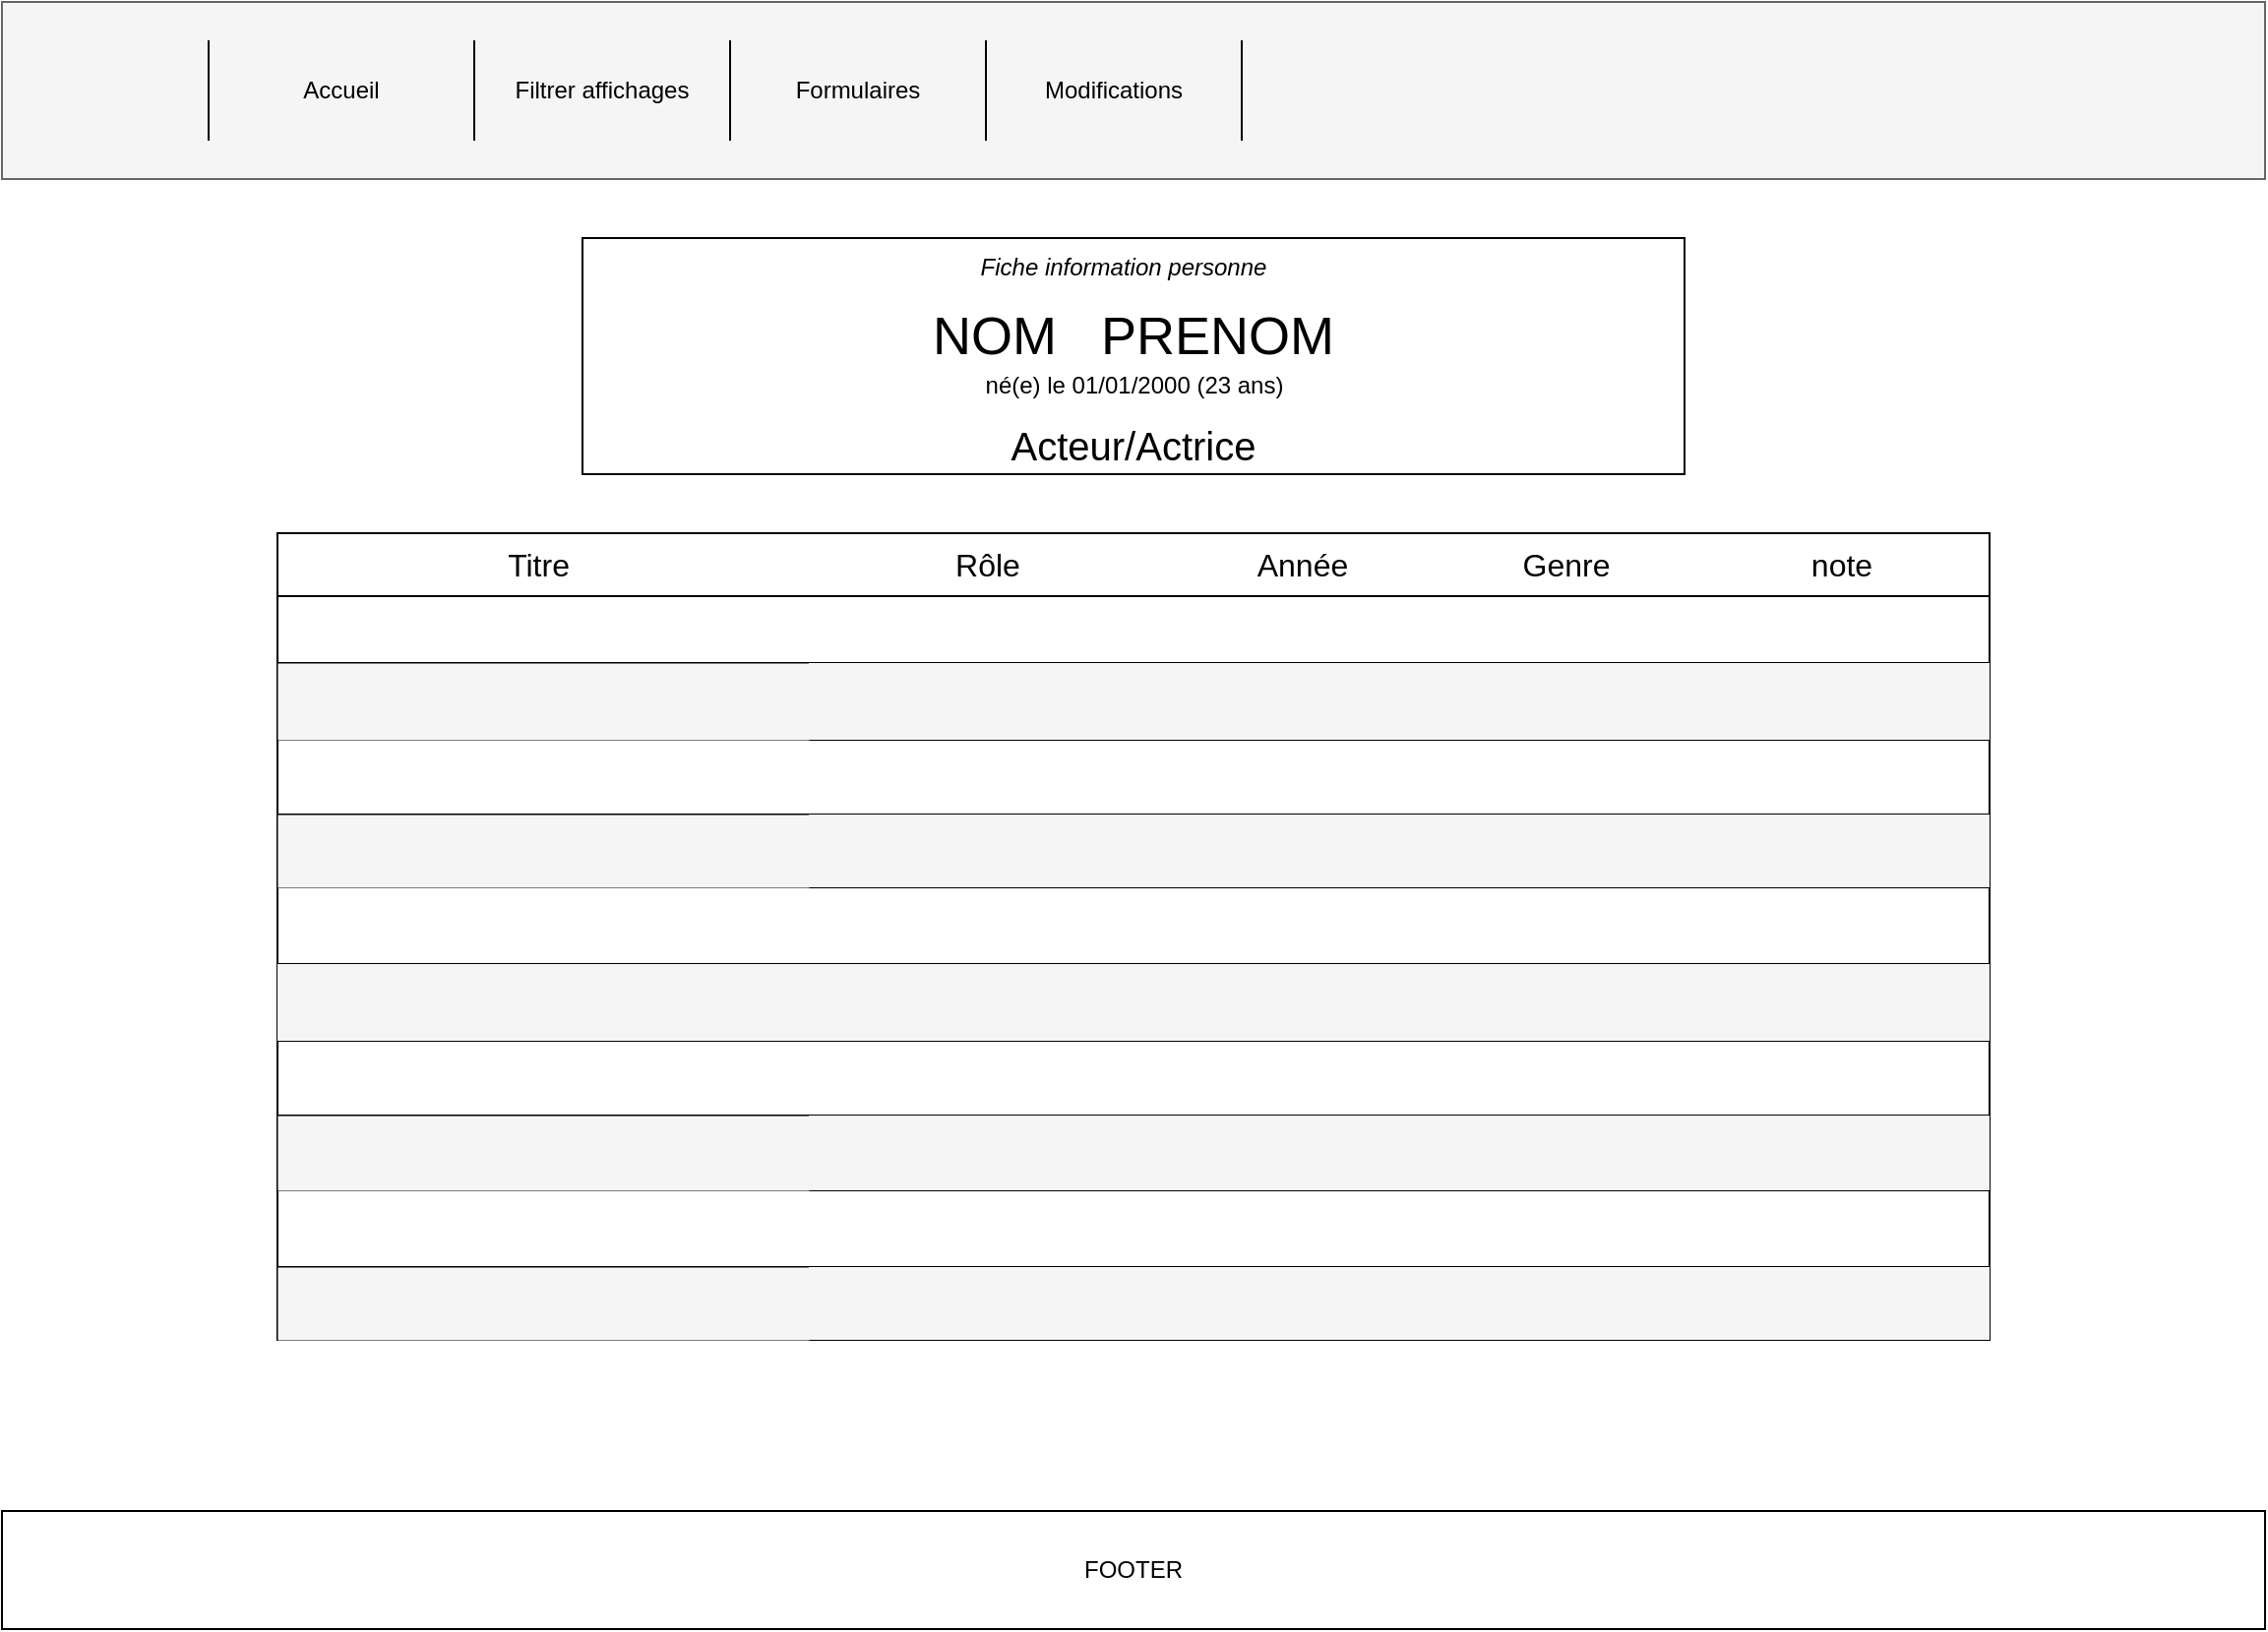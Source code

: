 <mxfile version="21.1.8" type="github">
  <diagram name="Page-1" id="lL_bu7oZAy5EK5JGqMmi">
    <mxGraphModel dx="1434" dy="754" grid="1" gridSize="10" guides="1" tooltips="1" connect="1" arrows="1" fold="1" page="1" pageScale="1" pageWidth="1169" pageHeight="827" math="0" shadow="0">
      <root>
        <mxCell id="0" />
        <mxCell id="1" parent="0" />
        <mxCell id="xF60H8iYvVohdwmhJTkd-1" value="" style="rounded=0;whiteSpace=wrap;html=1;fillColor=#f5f5f5;fontColor=#333333;strokeColor=#666666;" parent="1" vertex="1">
          <mxGeometry x="10" width="1150" height="90" as="geometry" />
        </mxCell>
        <mxCell id="xF60H8iYvVohdwmhJTkd-2" value="Affichages" style="shape=partialRectangle;whiteSpace=wrap;html=1;bottom=0;top=0;fillColor=none;" parent="1" vertex="1">
          <mxGeometry x="235" y="50" width="120" height="40" as="geometry" />
        </mxCell>
        <mxCell id="xF60H8iYvVohdwmhJTkd-3" value="Formulaires" style="shape=partialRectangle;whiteSpace=wrap;html=1;bottom=0;top=0;fillColor=none;" parent="1" vertex="1">
          <mxGeometry x="355" y="50" width="120" height="40" as="geometry" />
        </mxCell>
        <mxCell id="xF60H8iYvVohdwmhJTkd-4" value="Modifications" style="shape=partialRectangle;whiteSpace=wrap;html=1;bottom=0;top=0;fillColor=none;" parent="1" vertex="1">
          <mxGeometry x="475" y="50" width="120" height="40" as="geometry" />
        </mxCell>
        <mxCell id="xF60H8iYvVohdwmhJTkd-5" value="Accueil" style="shape=partialRectangle;whiteSpace=wrap;html=1;bottom=0;top=0;fillColor=none;" parent="1" vertex="1">
          <mxGeometry x="115" y="50" width="120" height="40" as="geometry" />
        </mxCell>
        <mxCell id="xF60H8iYvVohdwmhJTkd-6" value="" style="rounded=0;whiteSpace=wrap;html=1;" parent="1" vertex="1">
          <mxGeometry x="305" y="120" width="560" height="120" as="geometry" />
        </mxCell>
        <mxCell id="xF60H8iYvVohdwmhJTkd-7" value="&lt;font style=&quot;font-size: 27px;&quot;&gt;NOM&amp;nbsp; &amp;nbsp;PRENOM&lt;/font&gt;" style="text;html=1;strokeColor=none;fillColor=none;align=center;verticalAlign=middle;whiteSpace=wrap;rounded=0;" parent="1" vertex="1">
          <mxGeometry x="415" y="150" width="340" height="40" as="geometry" />
        </mxCell>
        <mxCell id="xF60H8iYvVohdwmhJTkd-8" value="&lt;i&gt;Fiche information personne&lt;/i&gt;" style="text;html=1;strokeColor=none;fillColor=none;align=center;verticalAlign=middle;whiteSpace=wrap;rounded=0;" parent="1" vertex="1">
          <mxGeometry x="450" y="120" width="260" height="30" as="geometry" />
        </mxCell>
        <mxCell id="xF60H8iYvVohdwmhJTkd-9" value="né(e) le 01/01/2000 (23 ans)" style="text;html=1;strokeColor=none;fillColor=none;align=center;verticalAlign=middle;whiteSpace=wrap;rounded=0;" parent="1" vertex="1">
          <mxGeometry x="492.5" y="180" width="185" height="30" as="geometry" />
        </mxCell>
        <mxCell id="xF60H8iYvVohdwmhJTkd-10" value="&lt;font style=&quot;font-size: 20px;&quot;&gt;Acteur/Actrice&lt;/font&gt;" style="text;html=1;strokeColor=none;fillColor=none;align=center;verticalAlign=middle;whiteSpace=wrap;rounded=0;" parent="1" vertex="1">
          <mxGeometry x="475" y="210" width="220" height="30" as="geometry" />
        </mxCell>
        <mxCell id="xF60H8iYvVohdwmhJTkd-11" value="" style="shape=table;startSize=0;container=1;collapsible=0;childLayout=tableLayout;fontSize=16;columnLines=0;" parent="1" vertex="1">
          <mxGeometry x="150" y="270" width="870" height="410" as="geometry" />
        </mxCell>
        <mxCell id="xF60H8iYvVohdwmhJTkd-12" value="" style="shape=tableRow;horizontal=0;startSize=0;swimlaneHead=0;swimlaneBody=0;strokeColor=inherit;top=0;left=0;bottom=0;right=0;collapsible=0;dropTarget=0;fillColor=none;points=[[0,0.5],[1,0.5]];portConstraint=eastwest;fontSize=16;" parent="xF60H8iYvVohdwmhJTkd-11" vertex="1">
          <mxGeometry width="870" height="32" as="geometry" />
        </mxCell>
        <mxCell id="xF60H8iYvVohdwmhJTkd-13" value="Titre&amp;nbsp;" style="shape=partialRectangle;html=1;whiteSpace=wrap;connectable=0;strokeColor=inherit;overflow=hidden;fillColor=none;top=0;left=0;bottom=0;right=0;pointerEvents=1;fontSize=16;strokeWidth=0;" parent="xF60H8iYvVohdwmhJTkd-12" vertex="1">
          <mxGeometry width="270" height="32" as="geometry">
            <mxRectangle width="270" height="32" as="alternateBounds" />
          </mxGeometry>
        </mxCell>
        <mxCell id="xF60H8iYvVohdwmhJTkd-14" value="Rôle" style="shape=partialRectangle;html=1;whiteSpace=wrap;connectable=0;strokeColor=inherit;overflow=hidden;fillColor=none;top=0;left=0;bottom=0;right=0;pointerEvents=1;fontSize=16;" parent="xF60H8iYvVohdwmhJTkd-12" vertex="1">
          <mxGeometry x="270" width="182" height="32" as="geometry">
            <mxRectangle width="182" height="32" as="alternateBounds" />
          </mxGeometry>
        </mxCell>
        <mxCell id="xF60H8iYvVohdwmhJTkd-15" value="Année" style="shape=partialRectangle;html=1;whiteSpace=wrap;connectable=0;strokeColor=inherit;overflow=hidden;fillColor=none;top=0;left=0;bottom=0;right=0;pointerEvents=1;fontSize=16;" parent="xF60H8iYvVohdwmhJTkd-12" vertex="1">
          <mxGeometry x="452" width="138" height="32" as="geometry">
            <mxRectangle width="138" height="32" as="alternateBounds" />
          </mxGeometry>
        </mxCell>
        <mxCell id="xF60H8iYvVohdwmhJTkd-57" value="Genre" style="shape=partialRectangle;html=1;whiteSpace=wrap;connectable=0;strokeColor=inherit;overflow=hidden;fillColor=none;top=0;left=0;bottom=0;right=0;pointerEvents=1;fontSize=16;" parent="xF60H8iYvVohdwmhJTkd-12" vertex="1">
          <mxGeometry x="590" width="130" height="32" as="geometry">
            <mxRectangle width="130" height="32" as="alternateBounds" />
          </mxGeometry>
        </mxCell>
        <mxCell id="WdyJap2RYEmjAmXDNgc3-6" value="note" style="shape=partialRectangle;html=1;whiteSpace=wrap;connectable=0;strokeColor=inherit;overflow=hidden;fillColor=none;top=0;left=0;bottom=0;right=0;pointerEvents=1;fontSize=16;" vertex="1" parent="xF60H8iYvVohdwmhJTkd-12">
          <mxGeometry x="720" width="150" height="32" as="geometry">
            <mxRectangle width="150" height="32" as="alternateBounds" />
          </mxGeometry>
        </mxCell>
        <mxCell id="xF60H8iYvVohdwmhJTkd-16" value="" style="shape=tableRow;horizontal=0;startSize=0;swimlaneHead=0;swimlaneBody=0;strokeColor=inherit;top=0;left=0;bottom=0;right=0;collapsible=0;dropTarget=0;fillColor=none;points=[[0,0.5],[1,0.5]];portConstraint=eastwest;fontSize=16;" parent="xF60H8iYvVohdwmhJTkd-11" vertex="1">
          <mxGeometry y="32" width="870" height="34" as="geometry" />
        </mxCell>
        <mxCell id="xF60H8iYvVohdwmhJTkd-17" value="" style="shape=partialRectangle;html=1;whiteSpace=wrap;connectable=0;overflow=hidden;top=0;left=0;bottom=0;right=0;pointerEvents=1;fontSize=16;strokeWidth=0;fillColor=none;strokeColor=inherit;" parent="xF60H8iYvVohdwmhJTkd-16" vertex="1">
          <mxGeometry width="270" height="34" as="geometry">
            <mxRectangle width="270" height="34" as="alternateBounds" />
          </mxGeometry>
        </mxCell>
        <mxCell id="xF60H8iYvVohdwmhJTkd-18" value="" style="shape=partialRectangle;html=1;whiteSpace=wrap;connectable=0;strokeColor=inherit;overflow=hidden;fillColor=none;top=0;left=0;bottom=0;right=0;pointerEvents=1;fontSize=16;" parent="xF60H8iYvVohdwmhJTkd-16" vertex="1">
          <mxGeometry x="270" width="182" height="34" as="geometry">
            <mxRectangle width="182" height="34" as="alternateBounds" />
          </mxGeometry>
        </mxCell>
        <mxCell id="xF60H8iYvVohdwmhJTkd-19" value="" style="shape=partialRectangle;html=1;whiteSpace=wrap;connectable=0;strokeColor=inherit;overflow=hidden;fillColor=none;top=0;left=0;bottom=0;right=0;pointerEvents=1;fontSize=16;" parent="xF60H8iYvVohdwmhJTkd-16" vertex="1">
          <mxGeometry x="452" width="138" height="34" as="geometry">
            <mxRectangle width="138" height="34" as="alternateBounds" />
          </mxGeometry>
        </mxCell>
        <mxCell id="xF60H8iYvVohdwmhJTkd-58" style="shape=partialRectangle;html=1;whiteSpace=wrap;connectable=0;strokeColor=inherit;overflow=hidden;fillColor=none;top=0;left=0;bottom=0;right=0;pointerEvents=1;fontSize=16;" parent="xF60H8iYvVohdwmhJTkd-16" vertex="1">
          <mxGeometry x="590" width="130" height="34" as="geometry">
            <mxRectangle width="130" height="34" as="alternateBounds" />
          </mxGeometry>
        </mxCell>
        <mxCell id="WdyJap2RYEmjAmXDNgc3-7" style="shape=partialRectangle;html=1;whiteSpace=wrap;connectable=0;strokeColor=inherit;overflow=hidden;fillColor=none;top=0;left=0;bottom=0;right=0;pointerEvents=1;fontSize=16;" vertex="1" parent="xF60H8iYvVohdwmhJTkd-16">
          <mxGeometry x="720" width="150" height="34" as="geometry">
            <mxRectangle width="150" height="34" as="alternateBounds" />
          </mxGeometry>
        </mxCell>
        <mxCell id="xF60H8iYvVohdwmhJTkd-20" value="" style="shape=tableRow;horizontal=0;startSize=0;swimlaneHead=0;swimlaneBody=0;strokeColor=inherit;top=0;left=0;bottom=0;right=0;collapsible=0;dropTarget=0;fillColor=none;points=[[0,0.5],[1,0.5]];portConstraint=eastwest;fontSize=16;" parent="xF60H8iYvVohdwmhJTkd-11" vertex="1">
          <mxGeometry y="66" width="870" height="39" as="geometry" />
        </mxCell>
        <mxCell id="xF60H8iYvVohdwmhJTkd-21" value="" style="shape=partialRectangle;html=1;whiteSpace=wrap;connectable=0;overflow=hidden;top=0;left=0;bottom=0;right=0;pointerEvents=1;fontSize=16;strokeWidth=0;fillColor=#f5f5f5;strokeColor=#666666;fontColor=#333333;" parent="xF60H8iYvVohdwmhJTkd-20" vertex="1">
          <mxGeometry width="270" height="39" as="geometry">
            <mxRectangle width="270" height="39" as="alternateBounds" />
          </mxGeometry>
        </mxCell>
        <mxCell id="xF60H8iYvVohdwmhJTkd-22" value="" style="shape=partialRectangle;html=1;whiteSpace=wrap;connectable=0;strokeColor=#666666;overflow=hidden;fillColor=#f5f5f5;top=0;left=0;bottom=0;right=0;pointerEvents=1;fontSize=16;fontColor=#333333;" parent="xF60H8iYvVohdwmhJTkd-20" vertex="1">
          <mxGeometry x="270" width="182" height="39" as="geometry">
            <mxRectangle width="182" height="39" as="alternateBounds" />
          </mxGeometry>
        </mxCell>
        <mxCell id="xF60H8iYvVohdwmhJTkd-23" value="" style="shape=partialRectangle;html=1;whiteSpace=wrap;connectable=0;strokeColor=#666666;overflow=hidden;fillColor=#f5f5f5;top=0;left=0;bottom=0;right=0;pointerEvents=1;fontSize=16;fontColor=#333333;" parent="xF60H8iYvVohdwmhJTkd-20" vertex="1">
          <mxGeometry x="452" width="138" height="39" as="geometry">
            <mxRectangle width="138" height="39" as="alternateBounds" />
          </mxGeometry>
        </mxCell>
        <mxCell id="xF60H8iYvVohdwmhJTkd-59" style="shape=partialRectangle;html=1;whiteSpace=wrap;connectable=0;strokeColor=#666666;overflow=hidden;fillColor=#f5f5f5;top=0;left=0;bottom=0;right=0;pointerEvents=1;fontSize=16;fontColor=#333333;" parent="xF60H8iYvVohdwmhJTkd-20" vertex="1">
          <mxGeometry x="590" width="130" height="39" as="geometry">
            <mxRectangle width="130" height="39" as="alternateBounds" />
          </mxGeometry>
        </mxCell>
        <mxCell id="WdyJap2RYEmjAmXDNgc3-8" style="shape=partialRectangle;html=1;whiteSpace=wrap;connectable=0;strokeColor=#666666;overflow=hidden;fillColor=#f5f5f5;top=0;left=0;bottom=0;right=0;pointerEvents=1;fontSize=16;fontColor=#333333;" vertex="1" parent="xF60H8iYvVohdwmhJTkd-20">
          <mxGeometry x="720" width="150" height="39" as="geometry">
            <mxRectangle width="150" height="39" as="alternateBounds" />
          </mxGeometry>
        </mxCell>
        <mxCell id="xF60H8iYvVohdwmhJTkd-24" style="shape=tableRow;horizontal=0;startSize=0;swimlaneHead=0;swimlaneBody=0;strokeColor=inherit;top=0;left=0;bottom=0;right=0;collapsible=0;dropTarget=0;fillColor=none;points=[[0,0.5],[1,0.5]];portConstraint=eastwest;fontSize=16;" parent="xF60H8iYvVohdwmhJTkd-11" vertex="1">
          <mxGeometry y="105" width="870" height="38" as="geometry" />
        </mxCell>
        <mxCell id="xF60H8iYvVohdwmhJTkd-25" style="shape=partialRectangle;html=1;whiteSpace=wrap;connectable=0;overflow=hidden;top=0;left=0;bottom=0;right=0;pointerEvents=1;fontSize=16;strokeWidth=0;fillColor=none;strokeColor=inherit;" parent="xF60H8iYvVohdwmhJTkd-24" vertex="1">
          <mxGeometry width="270" height="38" as="geometry">
            <mxRectangle width="270" height="38" as="alternateBounds" />
          </mxGeometry>
        </mxCell>
        <mxCell id="xF60H8iYvVohdwmhJTkd-26" style="shape=partialRectangle;html=1;whiteSpace=wrap;connectable=0;strokeColor=inherit;overflow=hidden;fillColor=none;top=0;left=0;bottom=0;right=0;pointerEvents=1;fontSize=16;" parent="xF60H8iYvVohdwmhJTkd-24" vertex="1">
          <mxGeometry x="270" width="182" height="38" as="geometry">
            <mxRectangle width="182" height="38" as="alternateBounds" />
          </mxGeometry>
        </mxCell>
        <mxCell id="xF60H8iYvVohdwmhJTkd-27" style="shape=partialRectangle;html=1;whiteSpace=wrap;connectable=0;strokeColor=inherit;overflow=hidden;fillColor=none;top=0;left=0;bottom=0;right=0;pointerEvents=1;fontSize=16;" parent="xF60H8iYvVohdwmhJTkd-24" vertex="1">
          <mxGeometry x="452" width="138" height="38" as="geometry">
            <mxRectangle width="138" height="38" as="alternateBounds" />
          </mxGeometry>
        </mxCell>
        <mxCell id="xF60H8iYvVohdwmhJTkd-60" style="shape=partialRectangle;html=1;whiteSpace=wrap;connectable=0;strokeColor=inherit;overflow=hidden;fillColor=none;top=0;left=0;bottom=0;right=0;pointerEvents=1;fontSize=16;" parent="xF60H8iYvVohdwmhJTkd-24" vertex="1">
          <mxGeometry x="590" width="130" height="38" as="geometry">
            <mxRectangle width="130" height="38" as="alternateBounds" />
          </mxGeometry>
        </mxCell>
        <mxCell id="WdyJap2RYEmjAmXDNgc3-9" style="shape=partialRectangle;html=1;whiteSpace=wrap;connectable=0;strokeColor=inherit;overflow=hidden;fillColor=none;top=0;left=0;bottom=0;right=0;pointerEvents=1;fontSize=16;" vertex="1" parent="xF60H8iYvVohdwmhJTkd-24">
          <mxGeometry x="720" width="150" height="38" as="geometry">
            <mxRectangle width="150" height="38" as="alternateBounds" />
          </mxGeometry>
        </mxCell>
        <mxCell id="xF60H8iYvVohdwmhJTkd-28" style="shape=tableRow;horizontal=0;startSize=0;swimlaneHead=0;swimlaneBody=0;strokeColor=inherit;top=0;left=0;bottom=0;right=0;collapsible=0;dropTarget=0;fillColor=none;points=[[0,0.5],[1,0.5]];portConstraint=eastwest;fontSize=16;" parent="xF60H8iYvVohdwmhJTkd-11" vertex="1">
          <mxGeometry y="143" width="870" height="37" as="geometry" />
        </mxCell>
        <mxCell id="xF60H8iYvVohdwmhJTkd-29" style="shape=partialRectangle;html=1;whiteSpace=wrap;connectable=0;overflow=hidden;top=0;left=0;bottom=0;right=0;pointerEvents=1;fontSize=16;strokeWidth=0;fillColor=#f5f5f5;strokeColor=#666666;fontColor=#333333;" parent="xF60H8iYvVohdwmhJTkd-28" vertex="1">
          <mxGeometry width="270" height="37" as="geometry">
            <mxRectangle width="270" height="37" as="alternateBounds" />
          </mxGeometry>
        </mxCell>
        <mxCell id="xF60H8iYvVohdwmhJTkd-30" style="shape=partialRectangle;html=1;whiteSpace=wrap;connectable=0;strokeColor=#666666;overflow=hidden;fillColor=#f5f5f5;top=0;left=0;bottom=0;right=0;pointerEvents=1;fontSize=16;fontColor=#333333;" parent="xF60H8iYvVohdwmhJTkd-28" vertex="1">
          <mxGeometry x="270" width="182" height="37" as="geometry">
            <mxRectangle width="182" height="37" as="alternateBounds" />
          </mxGeometry>
        </mxCell>
        <mxCell id="xF60H8iYvVohdwmhJTkd-31" style="shape=partialRectangle;html=1;whiteSpace=wrap;connectable=0;strokeColor=#666666;overflow=hidden;fillColor=#f5f5f5;top=0;left=0;bottom=0;right=0;pointerEvents=1;fontSize=16;fontColor=#333333;" parent="xF60H8iYvVohdwmhJTkd-28" vertex="1">
          <mxGeometry x="452" width="138" height="37" as="geometry">
            <mxRectangle width="138" height="37" as="alternateBounds" />
          </mxGeometry>
        </mxCell>
        <mxCell id="xF60H8iYvVohdwmhJTkd-61" style="shape=partialRectangle;html=1;whiteSpace=wrap;connectable=0;strokeColor=#666666;overflow=hidden;fillColor=#f5f5f5;top=0;left=0;bottom=0;right=0;pointerEvents=1;fontSize=16;fontColor=#333333;" parent="xF60H8iYvVohdwmhJTkd-28" vertex="1">
          <mxGeometry x="590" width="130" height="37" as="geometry">
            <mxRectangle width="130" height="37" as="alternateBounds" />
          </mxGeometry>
        </mxCell>
        <mxCell id="WdyJap2RYEmjAmXDNgc3-10" style="shape=partialRectangle;html=1;whiteSpace=wrap;connectable=0;strokeColor=#666666;overflow=hidden;fillColor=#f5f5f5;top=0;left=0;bottom=0;right=0;pointerEvents=1;fontSize=16;fontColor=#333333;" vertex="1" parent="xF60H8iYvVohdwmhJTkd-28">
          <mxGeometry x="720" width="150" height="37" as="geometry">
            <mxRectangle width="150" height="37" as="alternateBounds" />
          </mxGeometry>
        </mxCell>
        <mxCell id="xF60H8iYvVohdwmhJTkd-32" style="shape=tableRow;horizontal=0;startSize=0;swimlaneHead=0;swimlaneBody=0;strokeColor=inherit;top=0;left=0;bottom=0;right=0;collapsible=0;dropTarget=0;fillColor=none;points=[[0,0.5],[1,0.5]];portConstraint=eastwest;fontSize=16;" parent="xF60H8iYvVohdwmhJTkd-11" vertex="1">
          <mxGeometry y="180" width="870" height="39" as="geometry" />
        </mxCell>
        <mxCell id="xF60H8iYvVohdwmhJTkd-33" style="shape=partialRectangle;html=1;whiteSpace=wrap;connectable=0;overflow=hidden;top=0;left=0;bottom=0;right=0;pointerEvents=1;fontSize=16;strokeWidth=0;fillColor=none;strokeColor=inherit;" parent="xF60H8iYvVohdwmhJTkd-32" vertex="1">
          <mxGeometry width="270" height="39" as="geometry">
            <mxRectangle width="270" height="39" as="alternateBounds" />
          </mxGeometry>
        </mxCell>
        <mxCell id="xF60H8iYvVohdwmhJTkd-34" style="shape=partialRectangle;html=1;whiteSpace=wrap;connectable=0;strokeColor=inherit;overflow=hidden;fillColor=none;top=0;left=0;bottom=0;right=0;pointerEvents=1;fontSize=16;" parent="xF60H8iYvVohdwmhJTkd-32" vertex="1">
          <mxGeometry x="270" width="182" height="39" as="geometry">
            <mxRectangle width="182" height="39" as="alternateBounds" />
          </mxGeometry>
        </mxCell>
        <mxCell id="xF60H8iYvVohdwmhJTkd-35" style="shape=partialRectangle;html=1;whiteSpace=wrap;connectable=0;strokeColor=inherit;overflow=hidden;fillColor=none;top=0;left=0;bottom=0;right=0;pointerEvents=1;fontSize=16;" parent="xF60H8iYvVohdwmhJTkd-32" vertex="1">
          <mxGeometry x="452" width="138" height="39" as="geometry">
            <mxRectangle width="138" height="39" as="alternateBounds" />
          </mxGeometry>
        </mxCell>
        <mxCell id="xF60H8iYvVohdwmhJTkd-62" style="shape=partialRectangle;html=1;whiteSpace=wrap;connectable=0;strokeColor=inherit;overflow=hidden;fillColor=none;top=0;left=0;bottom=0;right=0;pointerEvents=1;fontSize=16;" parent="xF60H8iYvVohdwmhJTkd-32" vertex="1">
          <mxGeometry x="590" width="130" height="39" as="geometry">
            <mxRectangle width="130" height="39" as="alternateBounds" />
          </mxGeometry>
        </mxCell>
        <mxCell id="WdyJap2RYEmjAmXDNgc3-11" style="shape=partialRectangle;html=1;whiteSpace=wrap;connectable=0;strokeColor=inherit;overflow=hidden;fillColor=none;top=0;left=0;bottom=0;right=0;pointerEvents=1;fontSize=16;" vertex="1" parent="xF60H8iYvVohdwmhJTkd-32">
          <mxGeometry x="720" width="150" height="39" as="geometry">
            <mxRectangle width="150" height="39" as="alternateBounds" />
          </mxGeometry>
        </mxCell>
        <mxCell id="xF60H8iYvVohdwmhJTkd-36" style="shape=tableRow;horizontal=0;startSize=0;swimlaneHead=0;swimlaneBody=0;strokeColor=#666666;top=0;left=0;bottom=0;right=0;collapsible=0;dropTarget=0;fillColor=#f5f5f5;points=[[0,0.5],[1,0.5]];portConstraint=eastwest;fontSize=16;fontColor=#333333;" parent="xF60H8iYvVohdwmhJTkd-11" vertex="1">
          <mxGeometry y="219" width="870" height="39" as="geometry" />
        </mxCell>
        <mxCell id="xF60H8iYvVohdwmhJTkd-37" style="shape=partialRectangle;html=1;whiteSpace=wrap;connectable=0;overflow=hidden;top=0;left=0;bottom=0;right=0;pointerEvents=1;fontSize=16;strokeWidth=0;fillColor=none;strokeColor=inherit;" parent="xF60H8iYvVohdwmhJTkd-36" vertex="1">
          <mxGeometry width="270" height="39" as="geometry">
            <mxRectangle width="270" height="39" as="alternateBounds" />
          </mxGeometry>
        </mxCell>
        <mxCell id="xF60H8iYvVohdwmhJTkd-38" style="shape=partialRectangle;html=1;whiteSpace=wrap;connectable=0;strokeColor=inherit;overflow=hidden;fillColor=none;top=0;left=0;bottom=0;right=0;pointerEvents=1;fontSize=16;" parent="xF60H8iYvVohdwmhJTkd-36" vertex="1">
          <mxGeometry x="270" width="182" height="39" as="geometry">
            <mxRectangle width="182" height="39" as="alternateBounds" />
          </mxGeometry>
        </mxCell>
        <mxCell id="xF60H8iYvVohdwmhJTkd-39" style="shape=partialRectangle;html=1;whiteSpace=wrap;connectable=0;strokeColor=inherit;overflow=hidden;fillColor=none;top=0;left=0;bottom=0;right=0;pointerEvents=1;fontSize=16;" parent="xF60H8iYvVohdwmhJTkd-36" vertex="1">
          <mxGeometry x="452" width="138" height="39" as="geometry">
            <mxRectangle width="138" height="39" as="alternateBounds" />
          </mxGeometry>
        </mxCell>
        <mxCell id="xF60H8iYvVohdwmhJTkd-63" style="shape=partialRectangle;html=1;whiteSpace=wrap;connectable=0;strokeColor=inherit;overflow=hidden;fillColor=none;top=0;left=0;bottom=0;right=0;pointerEvents=1;fontSize=16;" parent="xF60H8iYvVohdwmhJTkd-36" vertex="1">
          <mxGeometry x="590" width="130" height="39" as="geometry">
            <mxRectangle width="130" height="39" as="alternateBounds" />
          </mxGeometry>
        </mxCell>
        <mxCell id="WdyJap2RYEmjAmXDNgc3-12" style="shape=partialRectangle;html=1;whiteSpace=wrap;connectable=0;strokeColor=inherit;overflow=hidden;fillColor=none;top=0;left=0;bottom=0;right=0;pointerEvents=1;fontSize=16;" vertex="1" parent="xF60H8iYvVohdwmhJTkd-36">
          <mxGeometry x="720" width="150" height="39" as="geometry">
            <mxRectangle width="150" height="39" as="alternateBounds" />
          </mxGeometry>
        </mxCell>
        <mxCell id="xF60H8iYvVohdwmhJTkd-40" style="shape=tableRow;horizontal=0;startSize=0;swimlaneHead=0;swimlaneBody=0;strokeColor=inherit;top=0;left=0;bottom=0;right=0;collapsible=0;dropTarget=0;fillColor=none;points=[[0,0.5],[1,0.5]];portConstraint=eastwest;fontSize=16;" parent="xF60H8iYvVohdwmhJTkd-11" vertex="1">
          <mxGeometry y="258" width="870" height="38" as="geometry" />
        </mxCell>
        <mxCell id="xF60H8iYvVohdwmhJTkd-41" style="shape=partialRectangle;html=1;whiteSpace=wrap;connectable=0;overflow=hidden;top=0;left=0;bottom=0;right=0;pointerEvents=1;fontSize=16;strokeWidth=0;fillColor=none;strokeColor=inherit;" parent="xF60H8iYvVohdwmhJTkd-40" vertex="1">
          <mxGeometry width="270" height="38" as="geometry">
            <mxRectangle width="270" height="38" as="alternateBounds" />
          </mxGeometry>
        </mxCell>
        <mxCell id="xF60H8iYvVohdwmhJTkd-42" style="shape=partialRectangle;html=1;whiteSpace=wrap;connectable=0;strokeColor=inherit;overflow=hidden;fillColor=none;top=0;left=0;bottom=0;right=0;pointerEvents=1;fontSize=16;" parent="xF60H8iYvVohdwmhJTkd-40" vertex="1">
          <mxGeometry x="270" width="182" height="38" as="geometry">
            <mxRectangle width="182" height="38" as="alternateBounds" />
          </mxGeometry>
        </mxCell>
        <mxCell id="xF60H8iYvVohdwmhJTkd-43" style="shape=partialRectangle;html=1;whiteSpace=wrap;connectable=0;strokeColor=inherit;overflow=hidden;fillColor=none;top=0;left=0;bottom=0;right=0;pointerEvents=1;fontSize=16;" parent="xF60H8iYvVohdwmhJTkd-40" vertex="1">
          <mxGeometry x="452" width="138" height="38" as="geometry">
            <mxRectangle width="138" height="38" as="alternateBounds" />
          </mxGeometry>
        </mxCell>
        <mxCell id="xF60H8iYvVohdwmhJTkd-64" style="shape=partialRectangle;html=1;whiteSpace=wrap;connectable=0;strokeColor=inherit;overflow=hidden;fillColor=none;top=0;left=0;bottom=0;right=0;pointerEvents=1;fontSize=16;" parent="xF60H8iYvVohdwmhJTkd-40" vertex="1">
          <mxGeometry x="590" width="130" height="38" as="geometry">
            <mxRectangle width="130" height="38" as="alternateBounds" />
          </mxGeometry>
        </mxCell>
        <mxCell id="WdyJap2RYEmjAmXDNgc3-13" style="shape=partialRectangle;html=1;whiteSpace=wrap;connectable=0;strokeColor=inherit;overflow=hidden;fillColor=none;top=0;left=0;bottom=0;right=0;pointerEvents=1;fontSize=16;" vertex="1" parent="xF60H8iYvVohdwmhJTkd-40">
          <mxGeometry x="720" width="150" height="38" as="geometry">
            <mxRectangle width="150" height="38" as="alternateBounds" />
          </mxGeometry>
        </mxCell>
        <mxCell id="xF60H8iYvVohdwmhJTkd-44" style="shape=tableRow;horizontal=0;startSize=0;swimlaneHead=0;swimlaneBody=0;strokeColor=inherit;top=0;left=0;bottom=0;right=0;collapsible=0;dropTarget=0;fillColor=none;points=[[0,0.5],[1,0.5]];portConstraint=eastwest;fontSize=16;" parent="xF60H8iYvVohdwmhJTkd-11" vertex="1">
          <mxGeometry y="296" width="870" height="38" as="geometry" />
        </mxCell>
        <mxCell id="xF60H8iYvVohdwmhJTkd-45" style="shape=partialRectangle;html=1;whiteSpace=wrap;connectable=0;overflow=hidden;top=0;left=0;bottom=0;right=0;pointerEvents=1;fontSize=16;strokeWidth=0;fillColor=#f5f5f5;strokeColor=#666666;fontColor=#333333;" parent="xF60H8iYvVohdwmhJTkd-44" vertex="1">
          <mxGeometry width="270" height="38" as="geometry">
            <mxRectangle width="270" height="38" as="alternateBounds" />
          </mxGeometry>
        </mxCell>
        <mxCell id="xF60H8iYvVohdwmhJTkd-46" style="shape=partialRectangle;html=1;whiteSpace=wrap;connectable=0;strokeColor=#666666;overflow=hidden;fillColor=#f5f5f5;top=0;left=0;bottom=0;right=0;pointerEvents=1;fontSize=16;fontColor=#333333;" parent="xF60H8iYvVohdwmhJTkd-44" vertex="1">
          <mxGeometry x="270" width="182" height="38" as="geometry">
            <mxRectangle width="182" height="38" as="alternateBounds" />
          </mxGeometry>
        </mxCell>
        <mxCell id="xF60H8iYvVohdwmhJTkd-47" style="shape=partialRectangle;html=1;whiteSpace=wrap;connectable=0;strokeColor=#666666;overflow=hidden;fillColor=#f5f5f5;top=0;left=0;bottom=0;right=0;pointerEvents=1;fontSize=16;fontColor=#333333;" parent="xF60H8iYvVohdwmhJTkd-44" vertex="1">
          <mxGeometry x="452" width="138" height="38" as="geometry">
            <mxRectangle width="138" height="38" as="alternateBounds" />
          </mxGeometry>
        </mxCell>
        <mxCell id="xF60H8iYvVohdwmhJTkd-65" style="shape=partialRectangle;html=1;whiteSpace=wrap;connectable=0;strokeColor=#666666;overflow=hidden;fillColor=#f5f5f5;top=0;left=0;bottom=0;right=0;pointerEvents=1;fontSize=16;fontColor=#333333;" parent="xF60H8iYvVohdwmhJTkd-44" vertex="1">
          <mxGeometry x="590" width="130" height="38" as="geometry">
            <mxRectangle width="130" height="38" as="alternateBounds" />
          </mxGeometry>
        </mxCell>
        <mxCell id="WdyJap2RYEmjAmXDNgc3-14" style="shape=partialRectangle;html=1;whiteSpace=wrap;connectable=0;strokeColor=#666666;overflow=hidden;fillColor=#f5f5f5;top=0;left=0;bottom=0;right=0;pointerEvents=1;fontSize=16;fontColor=#333333;" vertex="1" parent="xF60H8iYvVohdwmhJTkd-44">
          <mxGeometry x="720" width="150" height="38" as="geometry">
            <mxRectangle width="150" height="38" as="alternateBounds" />
          </mxGeometry>
        </mxCell>
        <mxCell id="xF60H8iYvVohdwmhJTkd-48" style="shape=tableRow;horizontal=0;startSize=0;swimlaneHead=0;swimlaneBody=0;strokeColor=inherit;top=0;left=0;bottom=0;right=0;collapsible=0;dropTarget=0;fillColor=none;points=[[0,0.5],[1,0.5]];portConstraint=eastwest;fontSize=16;" parent="xF60H8iYvVohdwmhJTkd-11" vertex="1">
          <mxGeometry y="334" width="870" height="39" as="geometry" />
        </mxCell>
        <mxCell id="xF60H8iYvVohdwmhJTkd-49" style="shape=partialRectangle;html=1;whiteSpace=wrap;connectable=0;overflow=hidden;top=0;left=0;bottom=0;right=0;pointerEvents=1;fontSize=16;strokeWidth=0;fillColor=none;strokeColor=inherit;" parent="xF60H8iYvVohdwmhJTkd-48" vertex="1">
          <mxGeometry width="270" height="39" as="geometry">
            <mxRectangle width="270" height="39" as="alternateBounds" />
          </mxGeometry>
        </mxCell>
        <mxCell id="xF60H8iYvVohdwmhJTkd-50" style="shape=partialRectangle;html=1;whiteSpace=wrap;connectable=0;strokeColor=inherit;overflow=hidden;fillColor=none;top=0;left=0;bottom=0;right=0;pointerEvents=1;fontSize=16;" parent="xF60H8iYvVohdwmhJTkd-48" vertex="1">
          <mxGeometry x="270" width="182" height="39" as="geometry">
            <mxRectangle width="182" height="39" as="alternateBounds" />
          </mxGeometry>
        </mxCell>
        <mxCell id="xF60H8iYvVohdwmhJTkd-51" style="shape=partialRectangle;html=1;whiteSpace=wrap;connectable=0;strokeColor=inherit;overflow=hidden;fillColor=none;top=0;left=0;bottom=0;right=0;pointerEvents=1;fontSize=16;" parent="xF60H8iYvVohdwmhJTkd-48" vertex="1">
          <mxGeometry x="452" width="138" height="39" as="geometry">
            <mxRectangle width="138" height="39" as="alternateBounds" />
          </mxGeometry>
        </mxCell>
        <mxCell id="xF60H8iYvVohdwmhJTkd-66" style="shape=partialRectangle;html=1;whiteSpace=wrap;connectable=0;strokeColor=inherit;overflow=hidden;fillColor=none;top=0;left=0;bottom=0;right=0;pointerEvents=1;fontSize=16;" parent="xF60H8iYvVohdwmhJTkd-48" vertex="1">
          <mxGeometry x="590" width="130" height="39" as="geometry">
            <mxRectangle width="130" height="39" as="alternateBounds" />
          </mxGeometry>
        </mxCell>
        <mxCell id="WdyJap2RYEmjAmXDNgc3-15" style="shape=partialRectangle;html=1;whiteSpace=wrap;connectable=0;strokeColor=inherit;overflow=hidden;fillColor=none;top=0;left=0;bottom=0;right=0;pointerEvents=1;fontSize=16;" vertex="1" parent="xF60H8iYvVohdwmhJTkd-48">
          <mxGeometry x="720" width="150" height="39" as="geometry">
            <mxRectangle width="150" height="39" as="alternateBounds" />
          </mxGeometry>
        </mxCell>
        <mxCell id="xF60H8iYvVohdwmhJTkd-52" style="shape=tableRow;horizontal=0;startSize=0;swimlaneHead=0;swimlaneBody=0;strokeColor=inherit;top=0;left=0;bottom=0;right=0;collapsible=0;dropTarget=0;fillColor=none;points=[[0,0.5],[1,0.5]];portConstraint=eastwest;fontSize=16;" parent="xF60H8iYvVohdwmhJTkd-11" vertex="1">
          <mxGeometry y="373" width="870" height="37" as="geometry" />
        </mxCell>
        <mxCell id="xF60H8iYvVohdwmhJTkd-53" style="shape=partialRectangle;html=1;whiteSpace=wrap;connectable=0;overflow=hidden;top=0;left=0;bottom=0;right=0;pointerEvents=1;fontSize=16;strokeWidth=0;fillColor=#f5f5f5;strokeColor=#666666;fontColor=#333333;" parent="xF60H8iYvVohdwmhJTkd-52" vertex="1">
          <mxGeometry width="270" height="37" as="geometry">
            <mxRectangle width="270" height="37" as="alternateBounds" />
          </mxGeometry>
        </mxCell>
        <mxCell id="xF60H8iYvVohdwmhJTkd-54" value="" style="shape=partialRectangle;html=1;whiteSpace=wrap;connectable=0;strokeColor=#666666;overflow=hidden;fillColor=#f5f5f5;top=0;left=0;bottom=0;right=0;pointerEvents=1;fontSize=16;fontColor=#333333;" parent="xF60H8iYvVohdwmhJTkd-52" vertex="1">
          <mxGeometry x="270" width="182" height="37" as="geometry">
            <mxRectangle width="182" height="37" as="alternateBounds" />
          </mxGeometry>
        </mxCell>
        <mxCell id="xF60H8iYvVohdwmhJTkd-55" style="shape=partialRectangle;html=1;whiteSpace=wrap;connectable=0;strokeColor=#666666;overflow=hidden;fillColor=#f5f5f5;top=0;left=0;bottom=0;right=0;pointerEvents=1;fontSize=16;fontColor=#333333;" parent="xF60H8iYvVohdwmhJTkd-52" vertex="1">
          <mxGeometry x="452" width="138" height="37" as="geometry">
            <mxRectangle width="138" height="37" as="alternateBounds" />
          </mxGeometry>
        </mxCell>
        <mxCell id="xF60H8iYvVohdwmhJTkd-67" style="shape=partialRectangle;html=1;whiteSpace=wrap;connectable=0;strokeColor=#666666;overflow=hidden;fillColor=#f5f5f5;top=0;left=0;bottom=0;right=0;pointerEvents=1;fontSize=16;fontColor=#333333;" parent="xF60H8iYvVohdwmhJTkd-52" vertex="1">
          <mxGeometry x="590" width="130" height="37" as="geometry">
            <mxRectangle width="130" height="37" as="alternateBounds" />
          </mxGeometry>
        </mxCell>
        <mxCell id="WdyJap2RYEmjAmXDNgc3-16" style="shape=partialRectangle;html=1;whiteSpace=wrap;connectable=0;strokeColor=#666666;overflow=hidden;fillColor=#f5f5f5;top=0;left=0;bottom=0;right=0;pointerEvents=1;fontSize=16;fontColor=#333333;" vertex="1" parent="xF60H8iYvVohdwmhJTkd-52">
          <mxGeometry x="720" width="150" height="37" as="geometry">
            <mxRectangle width="150" height="37" as="alternateBounds" />
          </mxGeometry>
        </mxCell>
        <mxCell id="xF60H8iYvVohdwmhJTkd-56" value="FOOTER" style="rounded=0;whiteSpace=wrap;html=1;resizeWidth=0;" parent="1" vertex="1">
          <mxGeometry x="10" y="767" width="1150" height="60" as="geometry" />
        </mxCell>
        <mxCell id="WdyJap2RYEmjAmXDNgc3-1" value="" style="rounded=0;whiteSpace=wrap;html=1;fillColor=#f5f5f5;fontColor=#333333;strokeColor=#666666;" vertex="1" parent="1">
          <mxGeometry x="10" width="1150" height="90" as="geometry" />
        </mxCell>
        <mxCell id="WdyJap2RYEmjAmXDNgc3-2" value="Filtrer affichages" style="shape=partialRectangle;whiteSpace=wrap;html=1;bottom=0;top=0;fillColor=none;" vertex="1" parent="1">
          <mxGeometry x="250" y="20" width="130" height="50" as="geometry" />
        </mxCell>
        <mxCell id="WdyJap2RYEmjAmXDNgc3-3" value="Formulaires" style="shape=partialRectangle;whiteSpace=wrap;html=1;bottom=0;top=0;fillColor=none;" vertex="1" parent="1">
          <mxGeometry x="380" y="20" width="130" height="50" as="geometry" />
        </mxCell>
        <mxCell id="WdyJap2RYEmjAmXDNgc3-4" value="Modifications" style="shape=partialRectangle;whiteSpace=wrap;html=1;bottom=0;top=0;fillColor=none;" vertex="1" parent="1">
          <mxGeometry x="510" y="20" width="130" height="50" as="geometry" />
        </mxCell>
        <mxCell id="WdyJap2RYEmjAmXDNgc3-5" value="&lt;p style=&quot;line-height: 120%;&quot;&gt;Accueil&lt;/p&gt;" style="shape=partialRectangle;whiteSpace=wrap;html=1;bottom=0;top=0;fillColor=none;" vertex="1" parent="1">
          <mxGeometry x="115" y="20" width="135" height="50" as="geometry" />
        </mxCell>
      </root>
    </mxGraphModel>
  </diagram>
</mxfile>
